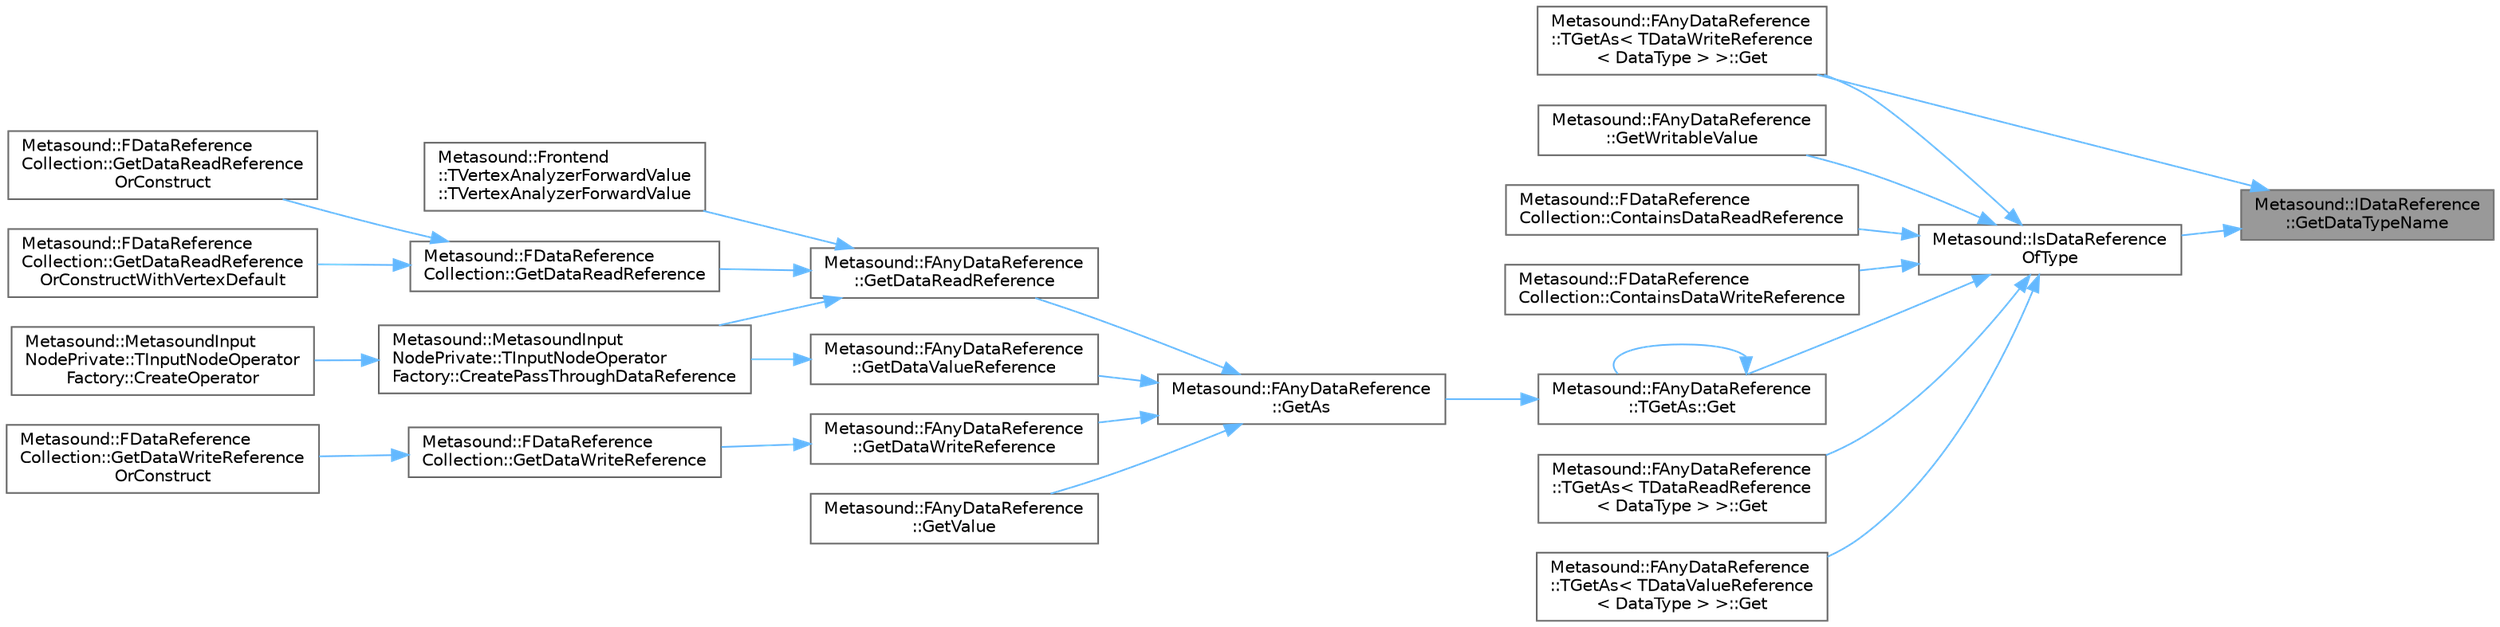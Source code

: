 digraph "Metasound::IDataReference::GetDataTypeName"
{
 // INTERACTIVE_SVG=YES
 // LATEX_PDF_SIZE
  bgcolor="transparent";
  edge [fontname=Helvetica,fontsize=10,labelfontname=Helvetica,labelfontsize=10];
  node [fontname=Helvetica,fontsize=10,shape=box,height=0.2,width=0.4];
  rankdir="RL";
  Node1 [id="Node000001",label="Metasound::IDataReference\l::GetDataTypeName",height=0.2,width=0.4,color="gray40", fillcolor="grey60", style="filled", fontcolor="black",tooltip="Returns the name of the data type."];
  Node1 -> Node2 [id="edge1_Node000001_Node000002",dir="back",color="steelblue1",style="solid",tooltip=" "];
  Node2 [id="Node000002",label="Metasound::FAnyDataReference\l::TGetAs\< TDataWriteReference\l\< DataType \> \>::Get",height=0.2,width=0.4,color="grey40", fillcolor="white", style="filled",URL="$db/d91/structMetasound_1_1FAnyDataReference_1_1TGetAs_3_01TDataWriteReference_3_01DataType_01_4_01_4.html#a55b492d21b1207d4ba5c53ab5d0b57a4",tooltip=" "];
  Node1 -> Node3 [id="edge2_Node000001_Node000003",dir="back",color="steelblue1",style="solid",tooltip=" "];
  Node3 [id="Node000003",label="Metasound::IsDataReference\lOfType",height=0.2,width=0.4,color="grey40", fillcolor="white", style="filled",URL="$d8/d33/namespaceMetasound.html#a86f74b0cab240248edf4d9d3fb7c56e4",tooltip="Test if an IDataReference contains the same data type as the template parameter."];
  Node3 -> Node4 [id="edge3_Node000003_Node000004",dir="back",color="steelblue1",style="solid",tooltip=" "];
  Node4 [id="Node000004",label="Metasound::FDataReference\lCollection::ContainsDataReadReference",height=0.2,width=0.4,color="grey40", fillcolor="white", style="filled",URL="$d5/db1/classMetasound_1_1FDataReferenceCollection.html#adcd00ac7f144e365620207dcf1e827f1",tooltip="Query whether a readable data reference is within the collection."];
  Node3 -> Node5 [id="edge4_Node000003_Node000005",dir="back",color="steelblue1",style="solid",tooltip=" "];
  Node5 [id="Node000005",label="Metasound::FDataReference\lCollection::ContainsDataWriteReference",height=0.2,width=0.4,color="grey40", fillcolor="white", style="filled",URL="$d5/db1/classMetasound_1_1FDataReferenceCollection.html#a05ae2d644d40981c45a65301974251ca",tooltip="Query whether a writable data reference is within the collection."];
  Node3 -> Node6 [id="edge5_Node000003_Node000006",dir="back",color="steelblue1",style="solid",tooltip=" "];
  Node6 [id="Node000006",label="Metasound::FAnyDataReference\l::TGetAs::Get",height=0.2,width=0.4,color="grey40", fillcolor="white", style="filled",URL="$d3/d0b/structMetasound_1_1FAnyDataReference_1_1TGetAs.html#a27001da8c8756969ded621e6a0d18115",tooltip=" "];
  Node6 -> Node6 [id="edge6_Node000006_Node000006",dir="back",color="steelblue1",style="solid",tooltip=" "];
  Node6 -> Node7 [id="edge7_Node000006_Node000007",dir="back",color="steelblue1",style="solid",tooltip=" "];
  Node7 [id="Node000007",label="Metasound::FAnyDataReference\l::GetAs",height=0.2,width=0.4,color="grey40", fillcolor="white", style="filled",URL="$d2/d0e/classMetasound_1_1FAnyDataReference.html#a353769afff095f715ec568cebbdfae9a",tooltip="Return the data in the specified format."];
  Node7 -> Node8 [id="edge8_Node000007_Node000008",dir="back",color="steelblue1",style="solid",tooltip=" "];
  Node8 [id="Node000008",label="Metasound::FAnyDataReference\l::GetDataReadReference",height=0.2,width=0.4,color="grey40", fillcolor="white", style="filled",URL="$d2/d0e/classMetasound_1_1FAnyDataReference.html#adc1bede55b15d38f0eff4849a065701a",tooltip="Get access to a TDataReadReference."];
  Node8 -> Node9 [id="edge9_Node000008_Node000009",dir="back",color="steelblue1",style="solid",tooltip=" "];
  Node9 [id="Node000009",label="Metasound::Frontend\l::TVertexAnalyzerForwardValue\l::TVertexAnalyzerForwardValue",height=0.2,width=0.4,color="grey40", fillcolor="white", style="filled",URL="$d5/dd4/classMetasound_1_1Frontend_1_1TVertexAnalyzerForwardValue.html#a21b83fcf3e5a20b3b9f2278fd0cd3d8e",tooltip=" "];
  Node8 -> Node10 [id="edge10_Node000008_Node000010",dir="back",color="steelblue1",style="solid",tooltip=" "];
  Node10 [id="Node000010",label="Metasound::MetasoundInput\lNodePrivate::TInputNodeOperator\lFactory::CreatePassThroughDataReference",height=0.2,width=0.4,color="grey40", fillcolor="white", style="filled",URL="$d4/d82/classMetasound_1_1MetasoundInputNodePrivate_1_1TInputNodeOperatorFactory.html#a0ef4fc7a5c0dc6a45f6b701c1673fbcb",tooltip=" "];
  Node10 -> Node11 [id="edge11_Node000010_Node000011",dir="back",color="steelblue1",style="solid",tooltip=" "];
  Node11 [id="Node000011",label="Metasound::MetasoundInput\lNodePrivate::TInputNodeOperator\lFactory::CreateOperator",height=0.2,width=0.4,color="grey40", fillcolor="white", style="filled",URL="$d4/d82/classMetasound_1_1MetasoundInputNodePrivate_1_1TInputNodeOperatorFactory.html#a398fcaa3c8f3bc23d962f842a178df35",tooltip=" "];
  Node8 -> Node12 [id="edge12_Node000008_Node000012",dir="back",color="steelblue1",style="solid",tooltip=" "];
  Node12 [id="Node000012",label="Metasound::FDataReference\lCollection::GetDataReadReference",height=0.2,width=0.4,color="grey40", fillcolor="white", style="filled",URL="$d5/db1/classMetasound_1_1FDataReferenceCollection.html#ac8cc7d9db37897cffd605d56419bcc51",tooltip="Returns a readable data ref from the collection."];
  Node12 -> Node13 [id="edge13_Node000012_Node000013",dir="back",color="steelblue1",style="solid",tooltip=" "];
  Node13 [id="Node000013",label="Metasound::FDataReference\lCollection::GetDataReadReference\lOrConstruct",height=0.2,width=0.4,color="grey40", fillcolor="white", style="filled",URL="$d5/db1/classMetasound_1_1FDataReferenceCollection.html#ad99fef34c19338f7f046b49b90f6346d",tooltip="Returns a readable data ref from the collection or construct one if one is not there."];
  Node12 -> Node14 [id="edge14_Node000012_Node000014",dir="back",color="steelblue1",style="solid",tooltip=" "];
  Node14 [id="Node000014",label="Metasound::FDataReference\lCollection::GetDataReadReference\lOrConstructWithVertexDefault",height=0.2,width=0.4,color="grey40", fillcolor="white", style="filled",URL="$d5/db1/classMetasound_1_1FDataReferenceCollection.html#ab11e245f9cdd97620ec1f208cf6bfb7d",tooltip="Returns a readable data ref from the collection or construct one if one is not there with the default..."];
  Node7 -> Node15 [id="edge15_Node000007_Node000015",dir="back",color="steelblue1",style="solid",tooltip=" "];
  Node15 [id="Node000015",label="Metasound::FAnyDataReference\l::GetDataValueReference",height=0.2,width=0.4,color="grey40", fillcolor="white", style="filled",URL="$d2/d0e/classMetasound_1_1FAnyDataReference.html#a47f864b1ee9c94a3674108a463d7385b",tooltip="Get access to a TDataValueReference."];
  Node15 -> Node10 [id="edge16_Node000015_Node000010",dir="back",color="steelblue1",style="solid",tooltip=" "];
  Node7 -> Node16 [id="edge17_Node000007_Node000016",dir="back",color="steelblue1",style="solid",tooltip=" "];
  Node16 [id="Node000016",label="Metasound::FAnyDataReference\l::GetDataWriteReference",height=0.2,width=0.4,color="grey40", fillcolor="white", style="filled",URL="$d2/d0e/classMetasound_1_1FAnyDataReference.html#ad06947633ed8d6e3b769bc324c6c9560",tooltip="Get access to a TDataWriteReference."];
  Node16 -> Node17 [id="edge18_Node000016_Node000017",dir="back",color="steelblue1",style="solid",tooltip=" "];
  Node17 [id="Node000017",label="Metasound::FDataReference\lCollection::GetDataWriteReference",height=0.2,width=0.4,color="grey40", fillcolor="white", style="filled",URL="$d5/db1/classMetasound_1_1FDataReferenceCollection.html#aa8947c7caf8518298510aa6e632b130b",tooltip="Returns a writable data ref from the collection."];
  Node17 -> Node18 [id="edge19_Node000017_Node000018",dir="back",color="steelblue1",style="solid",tooltip=" "];
  Node18 [id="Node000018",label="Metasound::FDataReference\lCollection::GetDataWriteReference\lOrConstruct",height=0.2,width=0.4,color="grey40", fillcolor="white", style="filled",URL="$d5/db1/classMetasound_1_1FDataReferenceCollection.html#a2a4c1cfe530cc527c34c67a7055d265a",tooltip="Returns a writable data ref from the collection or construct one if one is not there."];
  Node7 -> Node19 [id="edge20_Node000007_Node000019",dir="back",color="steelblue1",style="solid",tooltip=" "];
  Node19 [id="Node000019",label="Metasound::FAnyDataReference\l::GetValue",height=0.2,width=0.4,color="grey40", fillcolor="white", style="filled",URL="$d2/d0e/classMetasound_1_1FAnyDataReference.html#a58dfd278474897fb6ab641b648dd8710",tooltip="Returns the current value of a reference."];
  Node3 -> Node20 [id="edge21_Node000003_Node000020",dir="back",color="steelblue1",style="solid",tooltip=" "];
  Node20 [id="Node000020",label="Metasound::FAnyDataReference\l::TGetAs\< TDataReadReference\l\< DataType \> \>::Get",height=0.2,width=0.4,color="grey40", fillcolor="white", style="filled",URL="$d6/d6f/structMetasound_1_1FAnyDataReference_1_1TGetAs_3_01TDataReadReference_3_01DataType_01_4_01_4.html#a6876d8a3230ec7881f1a28704245e0eb",tooltip=" "];
  Node3 -> Node21 [id="edge22_Node000003_Node000021",dir="back",color="steelblue1",style="solid",tooltip=" "];
  Node21 [id="Node000021",label="Metasound::FAnyDataReference\l::TGetAs\< TDataValueReference\l\< DataType \> \>::Get",height=0.2,width=0.4,color="grey40", fillcolor="white", style="filled",URL="$db/d2e/structMetasound_1_1FAnyDataReference_1_1TGetAs_3_01TDataValueReference_3_01DataType_01_4_01_4.html#a571018db82ff0d1d9afb96b9d3214387",tooltip=" "];
  Node3 -> Node2 [id="edge23_Node000003_Node000002",dir="back",color="steelblue1",style="solid",tooltip=" "];
  Node3 -> Node22 [id="edge24_Node000003_Node000022",dir="back",color="steelblue1",style="solid",tooltip=" "];
  Node22 [id="Node000022",label="Metasound::FAnyDataReference\l::GetWritableValue",height=0.2,width=0.4,color="grey40", fillcolor="white", style="filled",URL="$d2/d0e/classMetasound_1_1FAnyDataReference.html#abcb2a171f7b97ad8b164049cae82286c",tooltip="Return a non-const pointer to the data."];
}

